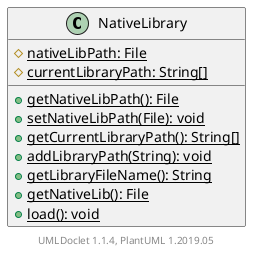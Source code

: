 @startuml

    class NativeLibrary [[NativeLibrary.html]] {
        {static} #nativeLibPath: File
        {static} #currentLibraryPath: String[]
        {static} +getNativeLibPath(): File
        {static} +setNativeLibPath(File): void
        {static} +getCurrentLibraryPath(): String[]
        {static} +addLibraryPath(String): void
        {static} +getLibraryFileName(): String
        {static} +getNativeLib(): File
        {static} +load(): void
    }


    center footer UMLDoclet 1.1.4, PlantUML 1.2019.05
@enduml
